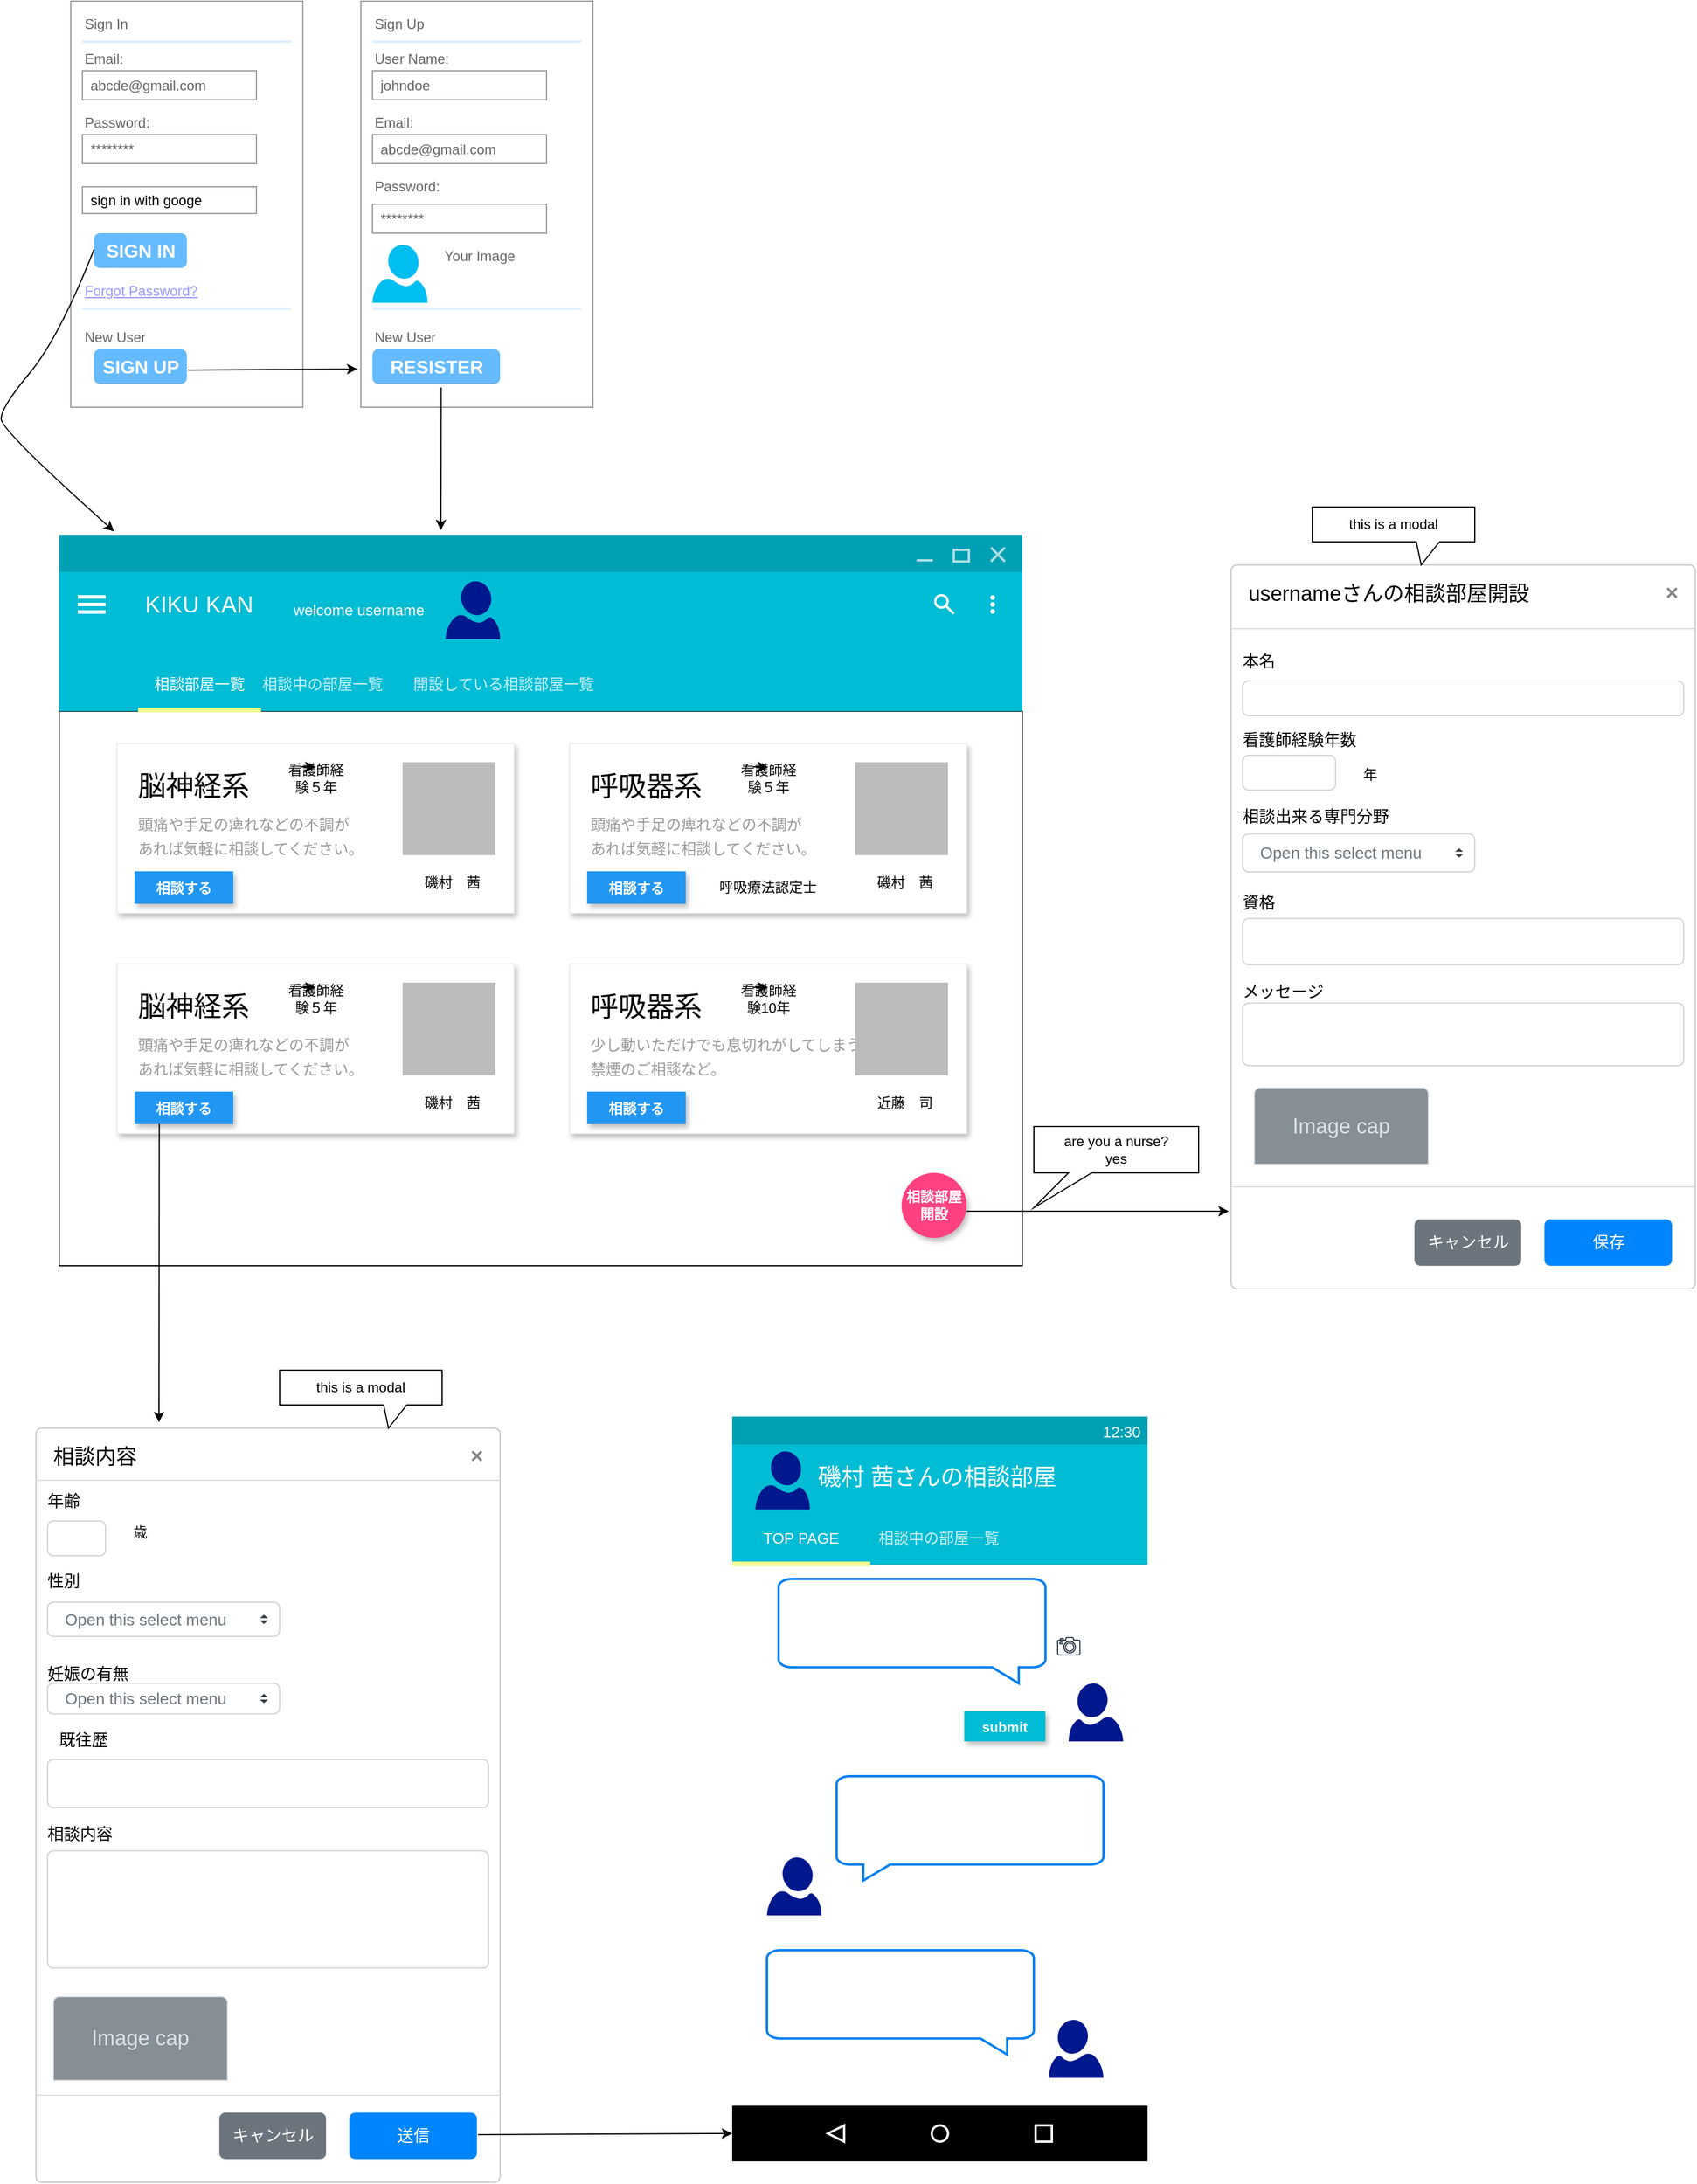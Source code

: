 <mxfile>
    <diagram id="6hGFLwfOUW9BJ-s0fimq" name="Page-1">
        <mxGraphModel dx="968" dy="2334" grid="1" gridSize="10" guides="1" tooltips="1" connect="1" arrows="1" fold="1" page="1" pageScale="1" pageWidth="1169" pageHeight="1654" math="0" shadow="0">
            <root>
                <mxCell id="0"/>
                <mxCell id="1" parent="0"/>
                <mxCell id="376" value="" style="rounded=0;whiteSpace=wrap;html=1;fontColor=#FFFFFF;align=left;" vertex="1" parent="1">
                    <mxGeometry x="550" y="412" width="830" height="478" as="geometry"/>
                </mxCell>
                <mxCell id="82" value="are you a nurse?&lt;br&gt;yes" style="shape=callout;whiteSpace=wrap;html=1;perimeter=calloutPerimeter;shadow=0;glass=0;comic=0;gradientColor=none;size=30;position=0.21;position2=0;base=20;direction=east;flipH=0;flipV=0;" parent="1" vertex="1">
                    <mxGeometry x="1390" y="770" width="142" height="70" as="geometry"/>
                </mxCell>
                <mxCell id="148" value="" style="edgeStyle=none;html=1;exitX=1;exitY=0.75;exitDx=0;exitDy=0;" edge="1" parent="1" source="372">
                    <mxGeometry x="1002.04" y="675" as="geometry">
                        <mxPoint x="1312.5" y="943" as="sourcePoint"/>
                        <mxPoint x="1558" y="843" as="targetPoint"/>
                        <Array as="points"/>
                    </mxGeometry>
                </mxCell>
                <mxCell id="203" value="" style="strokeWidth=1;shadow=0;dashed=0;align=center;html=1;shape=mxgraph.mockup.forms.rrect;rSize=0;strokeColor=#999999;fillColor=#ffffff;" vertex="1" parent="1">
                    <mxGeometry x="560" y="-200" width="200" height="350" as="geometry"/>
                </mxCell>
                <mxCell id="204" value="Sign In" style="strokeWidth=1;shadow=0;dashed=0;align=center;html=1;shape=mxgraph.mockup.forms.anchor;fontSize=12;fontColor=#666666;align=left;resizeWidth=1;spacingLeft=0;" vertex="1" parent="203">
                    <mxGeometry width="100" height="20" relative="1" as="geometry">
                        <mxPoint x="10" y="10" as="offset"/>
                    </mxGeometry>
                </mxCell>
                <mxCell id="205" value="" style="shape=line;strokeColor=#ddeeff;strokeWidth=2;html=1;resizeWidth=1;" vertex="1" parent="203">
                    <mxGeometry width="180" height="10" relative="1" as="geometry">
                        <mxPoint x="10" y="30" as="offset"/>
                    </mxGeometry>
                </mxCell>
                <mxCell id="206" value="Email:" style="strokeWidth=1;shadow=0;dashed=0;align=center;html=1;shape=mxgraph.mockup.forms.anchor;fontSize=12;fontColor=#666666;align=left;resizeWidth=1;spacingLeft=0;" vertex="1" parent="203">
                    <mxGeometry width="100" height="20" relative="1" as="geometry">
                        <mxPoint x="10" y="40" as="offset"/>
                    </mxGeometry>
                </mxCell>
                <mxCell id="207" value="abcde@gmail.com" style="strokeWidth=1;shadow=0;dashed=0;align=center;html=1;shape=mxgraph.mockup.forms.rrect;rSize=0;strokeColor=#999999;fontColor=#666666;align=left;spacingLeft=5;resizeWidth=1;" vertex="1" parent="203">
                    <mxGeometry width="150" height="25" relative="1" as="geometry">
                        <mxPoint x="10" y="60" as="offset"/>
                    </mxGeometry>
                </mxCell>
                <mxCell id="208" value="Password:" style="strokeWidth=1;shadow=0;dashed=0;align=center;html=1;shape=mxgraph.mockup.forms.anchor;fontSize=12;fontColor=#666666;align=left;resizeWidth=1;spacingLeft=0;" vertex="1" parent="203">
                    <mxGeometry width="100" height="20" relative="1" as="geometry">
                        <mxPoint x="10" y="95" as="offset"/>
                    </mxGeometry>
                </mxCell>
                <mxCell id="209" value="********" style="strokeWidth=1;shadow=0;dashed=0;align=center;html=1;shape=mxgraph.mockup.forms.rrect;rSize=0;strokeColor=#999999;fontColor=#666666;align=left;spacingLeft=5;resizeWidth=1;" vertex="1" parent="203">
                    <mxGeometry width="150" height="25" relative="1" as="geometry">
                        <mxPoint x="10" y="115" as="offset"/>
                    </mxGeometry>
                </mxCell>
                <mxCell id="210" value="SIGN IN" style="strokeWidth=1;shadow=0;dashed=0;align=center;html=1;shape=mxgraph.mockup.forms.rrect;rSize=5;strokeColor=none;fontColor=#ffffff;fillColor=#66bbff;fontSize=16;fontStyle=1;" vertex="1" parent="203">
                    <mxGeometry y="1" width="80" height="30" relative="1" as="geometry">
                        <mxPoint x="20" y="-150" as="offset"/>
                    </mxGeometry>
                </mxCell>
                <mxCell id="211" value="Forgot Password?" style="strokeWidth=1;shadow=0;dashed=0;align=center;html=1;shape=mxgraph.mockup.forms.anchor;fontSize=12;fontColor=#9999ff;align=left;spacingLeft=0;fontStyle=4;resizeWidth=1;" vertex="1" parent="203">
                    <mxGeometry y="1" width="150" height="20" relative="1" as="geometry">
                        <mxPoint x="10" y="-110" as="offset"/>
                    </mxGeometry>
                </mxCell>
                <mxCell id="212" value="" style="shape=line;strokeColor=#ddeeff;strokeWidth=2;html=1;resizeWidth=1;" vertex="1" parent="203">
                    <mxGeometry y="1" width="180" height="10" relative="1" as="geometry">
                        <mxPoint x="10" y="-90" as="offset"/>
                    </mxGeometry>
                </mxCell>
                <mxCell id="213" value="New User" style="strokeWidth=1;shadow=0;dashed=0;align=center;html=1;shape=mxgraph.mockup.forms.anchor;fontSize=12;fontColor=#666666;align=left;spacingLeft=0;resizeWidth=1;" vertex="1" parent="203">
                    <mxGeometry y="1" width="150" height="20" relative="1" as="geometry">
                        <mxPoint x="10" y="-70" as="offset"/>
                    </mxGeometry>
                </mxCell>
                <mxCell id="214" value="SIGN UP" style="strokeWidth=1;shadow=0;dashed=0;align=center;html=1;shape=mxgraph.mockup.forms.rrect;rSize=5;strokeColor=none;fontColor=#ffffff;fillColor=#66bbff;fontSize=16;fontStyle=1;" vertex="1" parent="203">
                    <mxGeometry y="1" width="80" height="30" relative="1" as="geometry">
                        <mxPoint x="20" y="-50" as="offset"/>
                    </mxGeometry>
                </mxCell>
                <mxCell id="215" value="&lt;span style=&quot;color: rgb(0 , 0 , 0) ; text-align: center&quot;&gt;sign in with googe&lt;/span&gt;" style="strokeWidth=1;shadow=0;dashed=0;align=center;html=1;shape=mxgraph.mockup.forms.rrect;rSize=0;strokeColor=#999999;fontColor=#666666;align=left;spacingLeft=5;resizeWidth=1;" vertex="1" parent="203">
                    <mxGeometry x="10" y="159.998" width="150" height="23.026" as="geometry"/>
                </mxCell>
                <mxCell id="223" value="" style="group" vertex="1" connectable="0" parent="1">
                    <mxGeometry x="990" y="440" width="342" height="146" as="geometry"/>
                </mxCell>
                <mxCell id="216" value="呼吸器系" style="dashed=0;shape=rect;fillColor=#ffffff;strokeColor=#eeeeee;shadow=1;fontColor=#000000;fontSize=24;fontStyle=0;verticalAlign=top;spacingBottom=0;spacingLeft=16;spacingTop=15;align=left;" vertex="1" parent="223">
                    <mxGeometry width="342" height="146" as="geometry"/>
                </mxCell>
                <mxCell id="217" value="頭痛や手足の痺れなどの不調が" style="text;fontColor=#999999;fontSize=13;fontStyle=0;verticalAlign=middle;spacingBottom=0;spacingLeft=16;" vertex="1" parent="216">
                    <mxGeometry width="246" height="20" relative="1" as="geometry">
                        <mxPoint y="59" as="offset"/>
                    </mxGeometry>
                </mxCell>
                <mxCell id="218" value="" style="shape=rect;fillColor=#bbbbbb;strokeColor=none;" vertex="1" parent="216">
                    <mxGeometry x="1" width="80" height="80" relative="1" as="geometry">
                        <mxPoint x="-96" y="16" as="offset"/>
                    </mxGeometry>
                </mxCell>
                <mxCell id="221" value="あれば気軽に相談してください。" style="text;fontColor=#999999;fontSize=13;fontStyle=0;verticalAlign=middle;spacingBottom=0;spacingLeft=16;" vertex="1" parent="216">
                    <mxGeometry y="80" width="246" height="20" as="geometry"/>
                </mxCell>
                <mxCell id="158" value="磯村　茜" style="text;html=1;strokeColor=none;fillColor=none;align=center;verticalAlign=middle;whiteSpace=wrap;rounded=0;" vertex="1" parent="216">
                    <mxGeometry x="260" y="110" width="57.5" height="20" as="geometry"/>
                </mxCell>
                <mxCell id="161" value="看護師経験５年" style="text;html=1;strokeColor=none;fillColor=none;align=center;verticalAlign=middle;whiteSpace=wrap;rounded=0;" vertex="1" parent="216">
                    <mxGeometry x="144.75" y="20" width="52.5" height="20" as="geometry"/>
                </mxCell>
                <mxCell id="162" style="edgeStyle=none;html=1;exitX=0.25;exitY=0;exitDx=0;exitDy=0;entryX=0.5;entryY=0;entryDx=0;entryDy=0;" edge="1" parent="216" source="161" target="161">
                    <mxGeometry relative="1" as="geometry"/>
                </mxCell>
                <mxCell id="222" value="相談する" style="dashed=0;align=center;fontSize=12;shape=rect;fillColor=#2196F3;strokeColor=none;fontStyle=1;shadow=1;fontColor=#ffffff;" vertex="1" parent="223">
                    <mxGeometry x="15" y="110" width="85" height="28" as="geometry"/>
                </mxCell>
                <mxCell id="251" value="呼吸療法認定士" style="text;html=1;strokeColor=none;fillColor=none;align=center;verticalAlign=middle;whiteSpace=wrap;rounded=0;" vertex="1" parent="223">
                    <mxGeometry x="126" y="114" width="90" height="20" as="geometry"/>
                </mxCell>
                <mxCell id="224" value="" style="group" vertex="1" connectable="0" parent="1">
                    <mxGeometry x="600" y="630" width="342" height="146" as="geometry"/>
                </mxCell>
                <mxCell id="225" value="脳神経系" style="dashed=0;shape=rect;fillColor=#ffffff;strokeColor=#eeeeee;shadow=1;fontColor=#000000;fontSize=24;fontStyle=0;verticalAlign=top;spacingBottom=0;spacingLeft=16;spacingTop=15;align=left;" vertex="1" parent="224">
                    <mxGeometry width="342" height="146" as="geometry"/>
                </mxCell>
                <mxCell id="226" value="頭痛や手足の痺れなどの不調が" style="text;fontColor=#999999;fontSize=13;fontStyle=0;verticalAlign=middle;spacingBottom=0;spacingLeft=16;" vertex="1" parent="225">
                    <mxGeometry width="246" height="20" relative="1" as="geometry">
                        <mxPoint y="59" as="offset"/>
                    </mxGeometry>
                </mxCell>
                <mxCell id="227" value="" style="shape=rect;fillColor=#bbbbbb;strokeColor=none;" vertex="1" parent="225">
                    <mxGeometry x="1" width="80" height="80" relative="1" as="geometry">
                        <mxPoint x="-96" y="16" as="offset"/>
                    </mxGeometry>
                </mxCell>
                <mxCell id="228" value="あれば気軽に相談してください。" style="text;fontColor=#999999;fontSize=13;fontStyle=0;verticalAlign=middle;spacingBottom=0;spacingLeft=16;" vertex="1" parent="225">
                    <mxGeometry y="80" width="246" height="20" as="geometry"/>
                </mxCell>
                <mxCell id="229" value="磯村　茜" style="text;html=1;strokeColor=none;fillColor=none;align=center;verticalAlign=middle;whiteSpace=wrap;rounded=0;" vertex="1" parent="225">
                    <mxGeometry x="260" y="110" width="57.5" height="20" as="geometry"/>
                </mxCell>
                <mxCell id="230" value="看護師経験５年" style="text;html=1;strokeColor=none;fillColor=none;align=center;verticalAlign=middle;whiteSpace=wrap;rounded=0;" vertex="1" parent="225">
                    <mxGeometry x="144.75" y="20" width="52.5" height="20" as="geometry"/>
                </mxCell>
                <mxCell id="231" style="edgeStyle=none;html=1;exitX=0.25;exitY=0;exitDx=0;exitDy=0;entryX=0.5;entryY=0;entryDx=0;entryDy=0;" edge="1" parent="225" source="230" target="230">
                    <mxGeometry relative="1" as="geometry"/>
                </mxCell>
                <mxCell id="232" value="相談する" style="dashed=0;align=center;fontSize=12;shape=rect;fillColor=#2196F3;strokeColor=none;fontStyle=1;shadow=1;fontColor=#ffffff;" vertex="1" parent="224">
                    <mxGeometry x="15" y="110" width="85" height="28" as="geometry"/>
                </mxCell>
                <mxCell id="233" value="" style="group" vertex="1" connectable="0" parent="1">
                    <mxGeometry x="600" y="440" width="342" height="146" as="geometry"/>
                </mxCell>
                <mxCell id="234" value="脳神経系" style="dashed=0;shape=rect;fillColor=#ffffff;strokeColor=#eeeeee;shadow=1;fontColor=#000000;fontSize=24;fontStyle=0;verticalAlign=top;spacingBottom=0;spacingLeft=16;spacingTop=15;align=left;" vertex="1" parent="233">
                    <mxGeometry width="342" height="146" as="geometry"/>
                </mxCell>
                <mxCell id="235" value="頭痛や手足の痺れなどの不調が" style="text;fontColor=#999999;fontSize=13;fontStyle=0;verticalAlign=middle;spacingBottom=0;spacingLeft=16;" vertex="1" parent="234">
                    <mxGeometry width="246" height="20" relative="1" as="geometry">
                        <mxPoint y="59" as="offset"/>
                    </mxGeometry>
                </mxCell>
                <mxCell id="236" value="" style="shape=rect;fillColor=#bbbbbb;strokeColor=none;" vertex="1" parent="234">
                    <mxGeometry x="1" width="80" height="80" relative="1" as="geometry">
                        <mxPoint x="-96" y="16" as="offset"/>
                    </mxGeometry>
                </mxCell>
                <mxCell id="237" value="あれば気軽に相談してください。" style="text;fontColor=#999999;fontSize=13;fontStyle=0;verticalAlign=middle;spacingBottom=0;spacingLeft=16;" vertex="1" parent="234">
                    <mxGeometry y="80" width="246" height="20" as="geometry"/>
                </mxCell>
                <mxCell id="238" value="磯村　茜" style="text;html=1;strokeColor=none;fillColor=none;align=center;verticalAlign=middle;whiteSpace=wrap;rounded=0;" vertex="1" parent="234">
                    <mxGeometry x="260" y="110" width="57.5" height="20" as="geometry"/>
                </mxCell>
                <mxCell id="239" value="看護師経験５年" style="text;html=1;strokeColor=none;fillColor=none;align=center;verticalAlign=middle;whiteSpace=wrap;rounded=0;" vertex="1" parent="234">
                    <mxGeometry x="144.75" y="20" width="52.5" height="20" as="geometry"/>
                </mxCell>
                <mxCell id="240" style="edgeStyle=none;html=1;exitX=0.25;exitY=0;exitDx=0;exitDy=0;entryX=0.5;entryY=0;entryDx=0;entryDy=0;" edge="1" parent="234" source="239" target="239">
                    <mxGeometry relative="1" as="geometry"/>
                </mxCell>
                <mxCell id="241" value="相談する" style="dashed=0;align=center;fontSize=12;shape=rect;fillColor=#2196F3;strokeColor=none;fontStyle=1;shadow=1;fontColor=#ffffff;" vertex="1" parent="233">
                    <mxGeometry x="15" y="110" width="85" height="28" as="geometry"/>
                </mxCell>
                <mxCell id="242" value="" style="group" vertex="1" connectable="0" parent="1">
                    <mxGeometry x="990" y="630" width="342" height="146" as="geometry"/>
                </mxCell>
                <mxCell id="243" value="呼吸器系" style="dashed=0;shape=rect;fillColor=#ffffff;strokeColor=#eeeeee;shadow=1;fontColor=#000000;fontSize=24;fontStyle=0;verticalAlign=top;spacingBottom=0;spacingLeft=16;spacingTop=15;align=left;" vertex="1" parent="242">
                    <mxGeometry width="342" height="146" as="geometry"/>
                </mxCell>
                <mxCell id="244" value="少し動いただけでも息切れがしてしまう。" style="text;fontColor=#999999;fontSize=13;fontStyle=0;verticalAlign=middle;spacingBottom=0;spacingLeft=16;" vertex="1" parent="243">
                    <mxGeometry width="246" height="20" relative="1" as="geometry">
                        <mxPoint y="59" as="offset"/>
                    </mxGeometry>
                </mxCell>
                <mxCell id="245" value="" style="shape=rect;fillColor=#bbbbbb;strokeColor=none;" vertex="1" parent="243">
                    <mxGeometry x="1" width="80" height="80" relative="1" as="geometry">
                        <mxPoint x="-96" y="16" as="offset"/>
                    </mxGeometry>
                </mxCell>
                <mxCell id="246" value="禁煙のご相談など。" style="text;fontColor=#999999;fontSize=13;fontStyle=0;verticalAlign=middle;spacingBottom=0;spacingLeft=16;" vertex="1" parent="243">
                    <mxGeometry y="80" width="246" height="20" as="geometry"/>
                </mxCell>
                <mxCell id="247" value="近藤　司" style="text;html=1;strokeColor=none;fillColor=none;align=center;verticalAlign=middle;whiteSpace=wrap;rounded=0;" vertex="1" parent="243">
                    <mxGeometry x="260" y="110" width="57.5" height="20" as="geometry"/>
                </mxCell>
                <mxCell id="248" value="看護師経験10年" style="text;html=1;strokeColor=none;fillColor=none;align=center;verticalAlign=middle;whiteSpace=wrap;rounded=0;" vertex="1" parent="243">
                    <mxGeometry x="144.75" y="20" width="52.5" height="20" as="geometry"/>
                </mxCell>
                <mxCell id="249" style="edgeStyle=none;html=1;exitX=0.25;exitY=0;exitDx=0;exitDy=0;entryX=0.5;entryY=0;entryDx=0;entryDy=0;" edge="1" parent="243" source="248" target="248">
                    <mxGeometry relative="1" as="geometry"/>
                </mxCell>
                <mxCell id="250" value="相談する" style="dashed=0;align=center;fontSize=12;shape=rect;fillColor=#2196F3;strokeColor=none;fontStyle=1;shadow=1;fontColor=#ffffff;" vertex="1" parent="242">
                    <mxGeometry x="15" y="110" width="85" height="28" as="geometry"/>
                </mxCell>
                <mxCell id="293" value="usernameさんの相談部屋開設" style="html=1;shadow=0;dashed=0;shape=mxgraph.bootstrap.rrect;rSize=5;html=1;strokeColor=#C8C8C8;fillColor=#ffffff;whiteSpace=wrap;verticalAlign=top;align=left;fontSize=18;spacing=15;spacingTop=-5;" vertex="1" parent="1">
                    <mxGeometry x="1560" y="286" width="400" height="624" as="geometry"/>
                </mxCell>
                <mxCell id="294" value="" style="shape=line;strokeColor=#dddddd;resizeWidth=1;" vertex="1" parent="293">
                    <mxGeometry width="400" height="10" relative="1" as="geometry">
                        <mxPoint y="50" as="offset"/>
                    </mxGeometry>
                </mxCell>
                <mxCell id="295" value="" style="html=1;shadow=0;dashed=0;shape=mxgraph.bootstrap.x;strokeColor=#868686;strokeWidth=2;" vertex="1" parent="293">
                    <mxGeometry x="1" width="8" height="8" relative="1" as="geometry">
                        <mxPoint x="-24" y="20" as="offset"/>
                    </mxGeometry>
                </mxCell>
                <mxCell id="296" value="本名" style="strokeColor=none;fillColor=none;resizeWidth=1;align=left;verticalAlign=top;spacing=10;fontSize=14;whiteSpace=wrap;html=1;" vertex="1" parent="293">
                    <mxGeometry width="400" height="40" relative="1" as="geometry">
                        <mxPoint y="60" as="offset"/>
                    </mxGeometry>
                </mxCell>
                <mxCell id="297" value="" style="html=1;shadow=0;dashed=0;shape=mxgraph.bootstrap.rrect;rSize=5;strokeColor=#CED4DA;fillColor=none;align=left;verticalAlign=middle;spacing=10;fontSize=14;whiteSpace=wrap;html=1;" vertex="1" parent="293">
                    <mxGeometry width="380" height="30" relative="1" as="geometry">
                        <mxPoint x="10" y="100" as="offset"/>
                    </mxGeometry>
                </mxCell>
                <mxCell id="298" value="看護師経験年数" style="strokeColor=none;fillColor=none;resizeWidth=1;align=left;verticalAlign=top;spacing=10;fontSize=14;whiteSpace=wrap;html=1;" vertex="1" parent="293">
                    <mxGeometry width="400" height="40" relative="1" as="geometry">
                        <mxPoint y="128" as="offset"/>
                    </mxGeometry>
                </mxCell>
                <mxCell id="299" value="" style="html=1;shadow=0;dashed=0;shape=mxgraph.bootstrap.rrect;rSize=5;strokeColor=#CED4DA;fillColor=none;align=left;verticalAlign=middle;spacing=10;fontSize=14;whiteSpace=wrap;html=1;" vertex="1" parent="293">
                    <mxGeometry width="80" height="30" relative="1" as="geometry">
                        <mxPoint x="10" y="164" as="offset"/>
                    </mxGeometry>
                </mxCell>
                <mxCell id="300" value="" style="shape=line;strokeColor=#dddddd;resizeWidth=1;" vertex="1" parent="293">
                    <mxGeometry width="400" height="10" relative="1" as="geometry">
                        <mxPoint y="531" as="offset"/>
                    </mxGeometry>
                </mxCell>
                <mxCell id="301" value="保存" style="html=1;shadow=0;dashed=0;shape=mxgraph.bootstrap.rrect;rSize=5;fillColor=#0085FC;strokeColor=none;fontColor=#FFFFFF;fontSize=14;" vertex="1" parent="293">
                    <mxGeometry x="1" y="1" width="110" height="40" relative="1" as="geometry">
                        <mxPoint x="-130" y="-60" as="offset"/>
                    </mxGeometry>
                </mxCell>
                <mxCell id="302" value="キャンセル" style="html=1;shadow=0;dashed=0;shape=mxgraph.bootstrap.rrect;rSize=5;fillColor=#6C757D;strokeColor=none;fontColor=#FFFFFF;fontSize=14;" vertex="1" parent="293">
                    <mxGeometry x="1" y="1" width="92" height="40" relative="1" as="geometry">
                        <mxPoint x="-242" y="-60" as="offset"/>
                    </mxGeometry>
                </mxCell>
                <mxCell id="304" value="資格" style="strokeColor=none;fillColor=none;resizeWidth=1;align=left;verticalAlign=top;spacing=10;fontSize=14;whiteSpace=wrap;html=1;" vertex="1" parent="293">
                    <mxGeometry y="268.209" width="400" height="53.106" as="geometry"/>
                </mxCell>
                <mxCell id="303" value="相談出来る専門分野" style="strokeColor=none;fillColor=none;resizeWidth=1;align=left;verticalAlign=top;spacing=10;fontSize=14;whiteSpace=wrap;html=1;" vertex="1" parent="293">
                    <mxGeometry y="194.42" width="400" height="53.106" as="geometry"/>
                </mxCell>
                <mxCell id="306" value="" style="html=1;shadow=0;dashed=0;shape=mxgraph.bootstrap.rrect;rSize=5;strokeColor=#CED4DA;fillColor=none;align=left;verticalAlign=middle;spacing=10;fontSize=14;whiteSpace=wrap;html=1;" vertex="1" parent="293">
                    <mxGeometry x="10" y="304.704" width="380" height="39.83" as="geometry"/>
                </mxCell>
                <mxCell id="307" value="Open this select menu" style="html=1;shadow=0;dashed=0;shape=mxgraph.bootstrap.rrect;rSize=5;fillColor=#ffffff;strokeColor=#CED4DA;align=left;spacing=15;fontSize=14;fontColor=#6C767D;" vertex="1" parent="293">
                    <mxGeometry x="10" y="231.719" width="200" height="32.842" as="geometry"/>
                </mxCell>
                <mxCell id="308" value="" style="shape=triangle;direction=south;fillColor=#343A40;strokeColor=none;perimeter=none;" vertex="1" parent="307">
                    <mxGeometry x="1" y="0.5" width="7" height="3" relative="1" as="geometry">
                        <mxPoint x="-17" y="1" as="offset"/>
                    </mxGeometry>
                </mxCell>
                <mxCell id="309" value="" style="shape=triangle;direction=north;fillColor=#343A40;strokeColor=none;perimeter=none;" vertex="1" parent="307">
                    <mxGeometry x="1" y="0.5" width="7" height="3" relative="1" as="geometry">
                        <mxPoint x="-17" y="-4" as="offset"/>
                    </mxGeometry>
                </mxCell>
                <mxCell id="311" value="年" style="text;html=1;strokeColor=none;fillColor=none;align=center;verticalAlign=middle;whiteSpace=wrap;rounded=0;" vertex="1" parent="293">
                    <mxGeometry x="100" y="167.863" width="40" height="26.553" as="geometry"/>
                </mxCell>
                <mxCell id="313" value="メッセージ" style="strokeColor=none;fillColor=none;resizeWidth=1;align=left;verticalAlign=top;spacing=10;fontSize=14;whiteSpace=wrap;html=1;" vertex="1" parent="293">
                    <mxGeometry y="344.531" width="400" height="53.106" as="geometry"/>
                </mxCell>
                <mxCell id="314" value="" style="html=1;shadow=0;dashed=0;shape=mxgraph.bootstrap.rrect;rSize=5;strokeColor=#CED4DA;fillColor=none;align=left;verticalAlign=middle;spacing=10;fontSize=14;whiteSpace=wrap;html=1;" vertex="1" parent="293">
                    <mxGeometry x="10" y="377.687" width="380" height="53.793" as="geometry"/>
                </mxCell>
                <mxCell id="490" value="Image cap" style="html=1;shadow=0;dashed=0;shape=mxgraph.bootstrap.topButton;rSize=5;perimeter=none;whiteSpace=wrap;fillColor=#868E96;strokeColor=#DFDFDF;fontColor=#DEE2E6;resizeWidth=1;fontSize=18;" vertex="1" parent="293">
                    <mxGeometry x="20" y="450.664" width="150" height="65.887" as="geometry"/>
                </mxCell>
                <mxCell id="315" value="this is a modal" style="shape=callout;whiteSpace=wrap;html=1;perimeter=calloutPerimeter;shadow=0;glass=0;comic=0;gradientColor=none;size=20;position=0.64;position2=0.67;base=20;direction=east;flipH=0;flipV=0;" vertex="1" parent="1">
                    <mxGeometry x="1630" y="236" width="140" height="50" as="geometry"/>
                </mxCell>
                <mxCell id="316" value="相談内容" style="html=1;shadow=0;dashed=0;shape=mxgraph.bootstrap.rrect;rSize=5;html=1;strokeColor=#C8C8C8;fillColor=#ffffff;whiteSpace=wrap;verticalAlign=top;align=left;fontSize=18;spacing=15;spacingTop=-5;" vertex="1" parent="1">
                    <mxGeometry x="530" y="1030" width="400" height="650" as="geometry"/>
                </mxCell>
                <mxCell id="317" value="" style="shape=line;strokeColor=#dddddd;resizeWidth=1;" vertex="1" parent="316">
                    <mxGeometry width="400" height="10" relative="1" as="geometry">
                        <mxPoint y="40" as="offset"/>
                    </mxGeometry>
                </mxCell>
                <mxCell id="318" value="" style="html=1;shadow=0;dashed=0;shape=mxgraph.bootstrap.x;strokeColor=#868686;strokeWidth=2;" vertex="1" parent="316">
                    <mxGeometry x="1" width="8" height="8" relative="1" as="geometry">
                        <mxPoint x="-24" y="20" as="offset"/>
                    </mxGeometry>
                </mxCell>
                <mxCell id="319" value="年齢" style="strokeColor=none;fillColor=none;resizeWidth=1;align=left;verticalAlign=top;spacing=10;fontSize=14;whiteSpace=wrap;html=1;" vertex="1" parent="316">
                    <mxGeometry width="400" height="40" relative="1" as="geometry">
                        <mxPoint y="40" as="offset"/>
                    </mxGeometry>
                </mxCell>
                <mxCell id="320" value="" style="html=1;shadow=0;dashed=0;shape=mxgraph.bootstrap.rrect;rSize=5;strokeColor=#CED4DA;fillColor=none;align=left;verticalAlign=middle;spacing=10;fontSize=14;whiteSpace=wrap;html=1;" vertex="1" parent="316">
                    <mxGeometry width="50" height="30" relative="1" as="geometry">
                        <mxPoint x="10" y="80" as="offset"/>
                    </mxGeometry>
                </mxCell>
                <mxCell id="321" value="性別" style="strokeColor=none;fillColor=none;resizeWidth=1;align=left;verticalAlign=top;spacing=10;fontSize=14;whiteSpace=wrap;html=1;" vertex="1" parent="316">
                    <mxGeometry width="400" height="40" relative="1" as="geometry">
                        <mxPoint y="109" as="offset"/>
                    </mxGeometry>
                </mxCell>
                <mxCell id="323" value="" style="shape=line;strokeColor=#dddddd;resizeWidth=1;" vertex="1" parent="316">
                    <mxGeometry width="400" height="10" relative="1" as="geometry">
                        <mxPoint y="570" as="offset"/>
                    </mxGeometry>
                </mxCell>
                <mxCell id="324" value="送信" style="html=1;shadow=0;dashed=0;shape=mxgraph.bootstrap.rrect;rSize=5;fillColor=#0085FC;strokeColor=none;fontColor=#FFFFFF;fontSize=14;" vertex="1" parent="316">
                    <mxGeometry x="1" y="1" width="110" height="40" relative="1" as="geometry">
                        <mxPoint x="-130" y="-60" as="offset"/>
                    </mxGeometry>
                </mxCell>
                <mxCell id="325" value="キャンセル" style="html=1;shadow=0;dashed=0;shape=mxgraph.bootstrap.rrect;rSize=5;fillColor=#6C757D;strokeColor=none;fontColor=#FFFFFF;fontSize=14;" vertex="1" parent="316">
                    <mxGeometry x="1" y="1" width="92" height="40" relative="1" as="geometry">
                        <mxPoint x="-242" y="-60" as="offset"/>
                    </mxGeometry>
                </mxCell>
                <mxCell id="326" value="既往歴" style="strokeColor=none;fillColor=none;resizeWidth=1;align=left;verticalAlign=top;spacing=10;fontSize=14;whiteSpace=wrap;html=1;" vertex="1" parent="316">
                    <mxGeometry x="10" y="246.208" width="400" height="55.319" as="geometry"/>
                </mxCell>
                <mxCell id="328" value="" style="html=1;shadow=0;dashed=0;shape=mxgraph.bootstrap.rrect;rSize=5;strokeColor=#CED4DA;fillColor=none;align=left;verticalAlign=middle;spacing=10;fontSize=14;whiteSpace=wrap;html=1;" vertex="1" parent="316">
                    <mxGeometry x="10" y="285.611" width="380" height="41.489" as="geometry"/>
                </mxCell>
                <mxCell id="329" value="Open this select menu" style="html=1;shadow=0;dashed=0;shape=mxgraph.bootstrap.rrect;rSize=5;fillColor=#ffffff;strokeColor=#CED4DA;align=left;spacing=15;fontSize=14;fontColor=#6C767D;" vertex="1" parent="316">
                    <mxGeometry x="10" y="219.858" width="200" height="26.355" as="geometry"/>
                </mxCell>
                <mxCell id="330" value="" style="shape=triangle;direction=south;fillColor=#343A40;strokeColor=none;perimeter=none;" vertex="1" parent="329">
                    <mxGeometry x="1" y="0.5" width="7" height="3" relative="1" as="geometry">
                        <mxPoint x="-17" y="1" as="offset"/>
                    </mxGeometry>
                </mxCell>
                <mxCell id="331" value="" style="shape=triangle;direction=north;fillColor=#343A40;strokeColor=none;perimeter=none;" vertex="1" parent="329">
                    <mxGeometry x="1" y="0.5" width="7" height="3" relative="1" as="geometry">
                        <mxPoint x="-17" y="-4" as="offset"/>
                    </mxGeometry>
                </mxCell>
                <mxCell id="333" value="相談内容" style="strokeColor=none;fillColor=none;resizeWidth=1;align=left;verticalAlign=top;spacing=10;fontSize=14;whiteSpace=wrap;html=1;" vertex="1" parent="316">
                    <mxGeometry y="327.097" width="400" height="55.319" as="geometry"/>
                </mxCell>
                <mxCell id="334" value="" style="html=1;shadow=0;dashed=0;shape=mxgraph.bootstrap.rrect;rSize=5;strokeColor=#CED4DA;fillColor=none;align=left;verticalAlign=middle;spacing=10;fontSize=14;whiteSpace=wrap;html=1;" vertex="1" parent="316">
                    <mxGeometry x="10" y="364.393" width="380" height="101.039" as="geometry"/>
                </mxCell>
                <mxCell id="336" value="歳" style="text;html=1;strokeColor=none;fillColor=none;align=center;verticalAlign=middle;whiteSpace=wrap;rounded=0;" vertex="1" parent="316">
                    <mxGeometry x="70" y="76.47" width="40" height="27.66" as="geometry"/>
                </mxCell>
                <mxCell id="338" value="妊娠の有無" style="strokeColor=none;fillColor=none;resizeWidth=1;align=left;verticalAlign=top;spacing=10;fontSize=14;whiteSpace=wrap;html=1;" vertex="1" parent="316">
                    <mxGeometry y="189.147" width="400" height="44.828" as="geometry"/>
                </mxCell>
                <mxCell id="339" value="Open this select menu" style="html=1;shadow=0;dashed=0;shape=mxgraph.bootstrap.rrect;rSize=5;fillColor=#ffffff;strokeColor=#CED4DA;align=left;spacing=15;fontSize=14;fontColor=#6C767D;" vertex="1" parent="316">
                    <mxGeometry x="10" y="150.002" width="200" height="29.545" as="geometry"/>
                </mxCell>
                <mxCell id="340" value="" style="shape=triangle;direction=south;fillColor=#343A40;strokeColor=none;perimeter=none;" vertex="1" parent="339">
                    <mxGeometry x="1" y="0.5" width="7" height="3" relative="1" as="geometry">
                        <mxPoint x="-17" y="1" as="offset"/>
                    </mxGeometry>
                </mxCell>
                <mxCell id="341" value="" style="shape=triangle;direction=north;fillColor=#343A40;strokeColor=none;perimeter=none;" vertex="1" parent="339">
                    <mxGeometry x="1" y="0.5" width="7" height="3" relative="1" as="geometry">
                        <mxPoint x="-17" y="-4" as="offset"/>
                    </mxGeometry>
                </mxCell>
                <mxCell id="487" value="Image cap" style="html=1;shadow=0;dashed=0;shape=mxgraph.bootstrap.topButton;rSize=5;perimeter=none;whiteSpace=wrap;fillColor=#868E96;strokeColor=#DFDFDF;fontColor=#DEE2E6;resizeWidth=1;fontSize=18;" vertex="1" parent="316">
                    <mxGeometry x="15" y="489.997" width="150" height="72.222" as="geometry"/>
                </mxCell>
                <mxCell id="335" value="" style="edgeStyle=none;html=1;exitX=0.25;exitY=1;exitDx=0;exitDy=0;" edge="1" parent="1" source="232">
                    <mxGeometry x="294.54" y="595" as="geometry">
                        <mxPoint x="605" y="863" as="sourcePoint"/>
                        <mxPoint x="636" y="1025" as="targetPoint"/>
                    </mxGeometry>
                </mxCell>
                <mxCell id="353" value="" style="dashed=0;shape=rect;fillColor=#ffffff;strokeColor=none;" vertex="1" parent="1">
                    <mxGeometry x="550" y="260" width="830" height="152" as="geometry"/>
                </mxCell>
                <mxCell id="354" value="" style="dashed=0;shape=rect;fillColor=#00A0B4;strokeColor=none;resizeWidth=1;" vertex="1" parent="353">
                    <mxGeometry width="830" height="32" relative="1" as="geometry"/>
                </mxCell>
                <mxCell id="355" value="" style="dashed=0;shape=mxgraph.gmdl.x;strokeColor=#ABDFE6;strokeWidth=2;" vertex="1" parent="354">
                    <mxGeometry x="1" width="12" height="12" relative="1" as="geometry">
                        <mxPoint x="-27" y="11" as="offset"/>
                    </mxGeometry>
                </mxCell>
                <mxCell id="356" value="" style="shape=rect;strokeColor=#ABDFE6;strokeWidth=2;fillColor=none;" vertex="1" parent="354">
                    <mxGeometry x="1" width="13" height="10" relative="1" as="geometry">
                        <mxPoint x="-59" y="13" as="offset"/>
                    </mxGeometry>
                </mxCell>
                <mxCell id="357" value="" style="shape=line;strokeColor=#ABDFE6;strokeWidth=2;" vertex="1" parent="354">
                    <mxGeometry x="1" width="14" height="2" relative="1" as="geometry">
                        <mxPoint x="-91" y="21" as="offset"/>
                    </mxGeometry>
                </mxCell>
                <mxCell id="358" value="KIKU KAN" style="dashed=0;shape=rect;strokeColor=none;fillColor=#00BCD4;resizeWidth=1;resizeHeight=1;fontSize=20;fontColor=#FFFFFF;spacingTop=9;verticalAlign=top;align=left;spacingLeft=72;" vertex="1" parent="353">
                    <mxGeometry width="830" height="120" relative="1" as="geometry">
                        <mxPoint y="32" as="offset"/>
                    </mxGeometry>
                </mxCell>
                <mxCell id="359" value="" style="dashed=0;shape=mxgraph.gmdl.preferences;strokeColor=none;fillColor=#ffffff;" vertex="1" parent="358">
                    <mxGeometry width="24" height="16" relative="1" as="geometry">
                        <mxPoint x="16" y="20" as="offset"/>
                    </mxGeometry>
                </mxCell>
                <mxCell id="360" value="相談部屋一覧" style="text;fontSize=13;fontColor=#FFFFFF;verticalAlign=middle;align=center;" vertex="1" parent="358">
                    <mxGeometry y="1" width="106" height="48" relative="1" as="geometry">
                        <mxPoint x="68" y="-48" as="offset"/>
                    </mxGeometry>
                </mxCell>
                <mxCell id="361" value="相談中の部屋一覧" style="text;fontSize=13;fontColor=#FFFFFF;verticalAlign=middle;align=center;textOpacity=80;" vertex="1" parent="358">
                    <mxGeometry y="1" width="106" height="48" relative="1" as="geometry">
                        <mxPoint x="174" y="-48" as="offset"/>
                    </mxGeometry>
                </mxCell>
                <mxCell id="363" value="開設している相談部屋一覧" style="text;fontSize=13;fontColor=#FFFFFF;verticalAlign=middle;align=center;textOpacity=80;" vertex="1" parent="358">
                    <mxGeometry y="1" width="106" height="48" relative="1" as="geometry">
                        <mxPoint x="330" y="-48" as="offset"/>
                    </mxGeometry>
                </mxCell>
                <mxCell id="367" value="" style="dashed=0;shape=rect;strokeColor=none;fillColor=#F1FB8F;" vertex="1" parent="358">
                    <mxGeometry y="1" width="106" height="4" relative="1" as="geometry">
                        <mxPoint x="68" y="-3" as="offset"/>
                    </mxGeometry>
                </mxCell>
                <mxCell id="368" value="" style="dashed=0;shape=mxgraph.gmdl.search;strokeColor=#ffffff;fillColor=none;strokeWidth=2;" vertex="1" parent="358">
                    <mxGeometry x="1" width="16" height="16" relative="1" as="geometry">
                        <mxPoint x="-75" y="20" as="offset"/>
                    </mxGeometry>
                </mxCell>
                <mxCell id="369" value="" style="dashed=0;shape=mxgraph.gmdl.settings;strokeColor=none;fillColor=#ffffff;" vertex="1" parent="358">
                    <mxGeometry x="1" width="5" height="16" relative="1" as="geometry">
                        <mxPoint x="-28" y="20" as="offset"/>
                    </mxGeometry>
                </mxCell>
                <mxCell id="373" value="welcome username" style="text;fontSize=13;fontColor=#FFFFFF;verticalAlign=middle;align=left;" vertex="1" parent="358">
                    <mxGeometry x="200" y="8" width="106" height="48" as="geometry"/>
                </mxCell>
                <mxCell id="378" value="" style="aspect=fixed;pointerEvents=1;shadow=0;dashed=0;html=1;strokeColor=none;labelPosition=center;verticalLabelPosition=bottom;verticalAlign=top;align=center;fillColor=#00188D;shape=mxgraph.azure.user;fontColor=#FFFFFF;" vertex="1" parent="358">
                    <mxGeometry x="333" y="8" width="47" height="50" as="geometry"/>
                </mxCell>
                <mxCell id="370" value="" style="shape=ellipse;fillColor=#FF4081;strokeColor=none;shadow=1;aspect=fixed;" vertex="1" parent="1">
                    <mxGeometry x="1276" y="810" width="56" height="56" as="geometry"/>
                </mxCell>
                <mxCell id="372" value="相談部屋開設" style="text;html=1;strokeColor=none;fillColor=none;align=center;verticalAlign=middle;whiteSpace=wrap;rounded=0;fontColor=#FFFFFF;fontStyle=1" vertex="1" parent="1">
                    <mxGeometry x="1276" y="828" width="56" height="20" as="geometry"/>
                </mxCell>
                <mxCell id="379" value="" style="strokeWidth=1;shadow=0;dashed=0;align=center;html=1;shape=mxgraph.mockup.forms.rrect;rSize=0;strokeColor=#999999;fillColor=#ffffff;" vertex="1" parent="1">
                    <mxGeometry x="810" y="-200" width="200" height="350" as="geometry"/>
                </mxCell>
                <mxCell id="380" value="Sign Up" style="strokeWidth=1;shadow=0;dashed=0;align=center;html=1;shape=mxgraph.mockup.forms.anchor;fontSize=12;fontColor=#666666;align=left;resizeWidth=1;spacingLeft=0;" vertex="1" parent="379">
                    <mxGeometry width="100" height="20" relative="1" as="geometry">
                        <mxPoint x="10" y="10" as="offset"/>
                    </mxGeometry>
                </mxCell>
                <mxCell id="381" value="" style="shape=line;strokeColor=#ddeeff;strokeWidth=2;html=1;resizeWidth=1;" vertex="1" parent="379">
                    <mxGeometry width="180" height="10" relative="1" as="geometry">
                        <mxPoint x="10" y="30" as="offset"/>
                    </mxGeometry>
                </mxCell>
                <mxCell id="382" value="User Name:" style="strokeWidth=1;shadow=0;dashed=0;align=center;html=1;shape=mxgraph.mockup.forms.anchor;fontSize=12;fontColor=#666666;align=left;resizeWidth=1;spacingLeft=0;" vertex="1" parent="379">
                    <mxGeometry width="100" height="20" relative="1" as="geometry">
                        <mxPoint x="10" y="40" as="offset"/>
                    </mxGeometry>
                </mxCell>
                <mxCell id="383" value="johndoe" style="strokeWidth=1;shadow=0;dashed=0;align=center;html=1;shape=mxgraph.mockup.forms.rrect;rSize=0;strokeColor=#999999;fontColor=#666666;align=left;spacingLeft=5;resizeWidth=1;" vertex="1" parent="379">
                    <mxGeometry width="150" height="25" relative="1" as="geometry">
                        <mxPoint x="10" y="60" as="offset"/>
                    </mxGeometry>
                </mxCell>
                <mxCell id="384" value="Email:" style="strokeWidth=1;shadow=0;dashed=0;align=center;html=1;shape=mxgraph.mockup.forms.anchor;fontSize=12;fontColor=#666666;align=left;resizeWidth=1;spacingLeft=0;" vertex="1" parent="379">
                    <mxGeometry width="100" height="20" relative="1" as="geometry">
                        <mxPoint x="10" y="95" as="offset"/>
                    </mxGeometry>
                </mxCell>
                <mxCell id="385" value="abcde@gmail.com" style="strokeWidth=1;shadow=0;dashed=0;align=center;html=1;shape=mxgraph.mockup.forms.rrect;rSize=0;strokeColor=#999999;fontColor=#666666;align=left;spacingLeft=5;resizeWidth=1;" vertex="1" parent="379">
                    <mxGeometry width="150" height="25" relative="1" as="geometry">
                        <mxPoint x="10" y="115" as="offset"/>
                    </mxGeometry>
                </mxCell>
                <mxCell id="388" value="" style="shape=line;strokeColor=#ddeeff;strokeWidth=2;html=1;resizeWidth=1;" vertex="1" parent="379">
                    <mxGeometry y="1" width="180" height="10" relative="1" as="geometry">
                        <mxPoint x="10" y="-90" as="offset"/>
                    </mxGeometry>
                </mxCell>
                <mxCell id="389" value="New User" style="strokeWidth=1;shadow=0;dashed=0;align=center;html=1;shape=mxgraph.mockup.forms.anchor;fontSize=12;fontColor=#666666;align=left;spacingLeft=0;resizeWidth=1;" vertex="1" parent="379">
                    <mxGeometry y="1" width="150" height="20" relative="1" as="geometry">
                        <mxPoint x="10" y="-70" as="offset"/>
                    </mxGeometry>
                </mxCell>
                <mxCell id="390" value="RESISTER" style="strokeWidth=1;shadow=0;dashed=0;align=center;html=1;shape=mxgraph.mockup.forms.rrect;rSize=5;strokeColor=none;fontColor=#ffffff;fillColor=#66bbff;fontSize=16;fontStyle=1;" vertex="1" parent="379">
                    <mxGeometry y="1" width="110" height="30" relative="1" as="geometry">
                        <mxPoint x="10" y="-50" as="offset"/>
                    </mxGeometry>
                </mxCell>
                <mxCell id="393" value="********" style="strokeWidth=1;shadow=0;dashed=0;align=center;html=1;shape=mxgraph.mockup.forms.rrect;rSize=0;strokeColor=#999999;fontColor=#666666;align=left;spacingLeft=5;resizeWidth=1;" vertex="1" parent="379">
                    <mxGeometry x="10" y="175" width="150" height="25" as="geometry"/>
                </mxCell>
                <mxCell id="394" value="" style="verticalLabelPosition=bottom;html=1;verticalAlign=top;align=center;strokeColor=none;fillColor=#00BEF2;shape=mxgraph.azure.user;fontColor=#FFFFFF;" vertex="1" parent="379">
                    <mxGeometry x="10" y="210" width="47.5" height="50" as="geometry"/>
                </mxCell>
                <mxCell id="395" value="Your Image" style="strokeWidth=1;shadow=0;dashed=0;align=center;html=1;shape=mxgraph.mockup.forms.anchor;fontSize=12;fontColor=#666666;align=left;resizeWidth=1;spacingLeft=0;" vertex="1" parent="379">
                    <mxGeometry x="70" y="210" width="100" height="20" as="geometry"/>
                </mxCell>
                <mxCell id="392" value="Password:" style="strokeWidth=1;shadow=0;dashed=0;align=center;html=1;shape=mxgraph.mockup.forms.anchor;fontSize=12;fontColor=#666666;align=left;resizeWidth=1;spacingLeft=0;" vertex="1" parent="1">
                    <mxGeometry x="820" y="-50" width="100" height="20" as="geometry"/>
                </mxCell>
                <mxCell id="66" value="" style="endArrow=classic;html=1;exitX=1.013;exitY=0.6;exitDx=0;exitDy=0;entryX=-0.015;entryY=0.906;entryDx=0;entryDy=0;entryPerimeter=0;exitPerimeter=0;" parent="1" source="214" target="379" edge="1">
                    <mxGeometry x="30" y="-170" width="50" height="50" as="geometry">
                        <mxPoint x="848" y="80" as="sourcePoint"/>
                        <mxPoint x="1059.445" y="302.2" as="targetPoint"/>
                    </mxGeometry>
                </mxCell>
                <mxCell id="398" value="" style="curved=1;endArrow=classic;html=1;fontColor=#FFFFFF;exitX=0;exitY=0.467;exitDx=0;exitDy=0;exitPerimeter=0;entryX=0.057;entryY=-0.094;entryDx=0;entryDy=0;entryPerimeter=0;" edge="1" parent="1" source="210" target="354">
                    <mxGeometry width="50" height="50" relative="1" as="geometry">
                        <mxPoint x="500" y="90" as="sourcePoint"/>
                        <mxPoint x="550" y="40" as="targetPoint"/>
                        <Array as="points">
                            <mxPoint x="550" y="90"/>
                            <mxPoint x="500" y="150"/>
                            <mxPoint x="500" y="170"/>
                        </Array>
                    </mxGeometry>
                </mxCell>
                <mxCell id="63" value="" style="endArrow=classic;html=1;exitX=0.538;exitY=1.1;exitDx=0;exitDy=0;exitPerimeter=0;" parent="1" source="390" edge="1">
                    <mxGeometry x="-83.9" y="-180" width="50" height="50" as="geometry">
                        <mxPoint x="896.1" y="160" as="sourcePoint"/>
                        <mxPoint x="879" y="256" as="targetPoint"/>
                    </mxGeometry>
                </mxCell>
                <mxCell id="399" value="this is a modal" style="shape=callout;whiteSpace=wrap;html=1;perimeter=calloutPerimeter;shadow=0;glass=0;comic=0;gradientColor=none;size=20;position=0.64;position2=0.67;base=20;direction=east;flipH=0;flipV=0;" vertex="1" parent="1">
                    <mxGeometry x="740" y="980" width="140" height="50" as="geometry"/>
                </mxCell>
                <mxCell id="444" value="" style="dashed=0;shape=rect;fillColor=#ffffff;strokeColor=none;fontColor=#FFFFFF;align=left;" vertex="1" parent="1">
                    <mxGeometry x="1130" y="1020" width="358" height="642" as="geometry"/>
                </mxCell>
                <mxCell id="445" value="12:30" style="dashed=0;shape=rect;align=right;fillColor=#00A0B4;strokeColor=none;fontColor=#FFFFFF;spacingRight=4;spacingTop=1;fontStyle=0;fontSize=13;resizeWidth=1;" vertex="1" parent="444">
                    <mxGeometry width="358" height="24" relative="1" as="geometry"/>
                </mxCell>
                <mxCell id="447" value="磯村 茜さんの相談部屋" style="dashed=0;shape=rect;strokeColor=none;fillColor=#00BCD4;resizeWidth=1;fontSize=20;fontColor=#FFFFFF;spacingTop=9;verticalAlign=top;align=left;spacingLeft=72;" vertex="1" parent="444">
                    <mxGeometry width="358" height="104" relative="1" as="geometry">
                        <mxPoint y="24" as="offset"/>
                    </mxGeometry>
                </mxCell>
                <mxCell id="449" value="TOP PAGE" style="text;fontSize=13;fontColor=#FFFFFF;verticalAlign=middle;align=center;resizeWidth=1;" vertex="1" parent="447">
                    <mxGeometry y="1" width="119" height="48" relative="1" as="geometry">
                        <mxPoint y="-48" as="offset"/>
                    </mxGeometry>
                </mxCell>
                <mxCell id="450" value="相談中の部屋一覧" style="text;fontSize=13;fontColor=#FFFFFF;verticalAlign=middle;align=center;textOpacity=80;resizeWidth=1;" vertex="1" parent="447">
                    <mxGeometry x="0.33" y="1" width="120" height="48" relative="1" as="geometry">
                        <mxPoint y="-48" as="offset"/>
                    </mxGeometry>
                </mxCell>
                <mxCell id="452" value="" style="dashed=0;shape=rect;strokeColor=none;fillColor=#F1FB8F;resizeWidth=1;" vertex="1" parent="447">
                    <mxGeometry y="1" width="119" height="4" relative="1" as="geometry">
                        <mxPoint y="-3" as="offset"/>
                    </mxGeometry>
                </mxCell>
                <mxCell id="474" value="" style="aspect=fixed;pointerEvents=1;shadow=0;dashed=0;html=1;strokeColor=none;labelPosition=center;verticalLabelPosition=bottom;verticalAlign=top;align=center;fillColor=#00188D;shape=mxgraph.azure.user;fontColor=#FFFFFF;" vertex="1" parent="447">
                    <mxGeometry x="20" y="6" width="47" height="50" as="geometry"/>
                </mxCell>
                <mxCell id="455" value="" style="dashed=0;shape=rect;strokeColor=none;fillColor=#000000;resizeWidth=1;" vertex="1" parent="444">
                    <mxGeometry y="1" width="358" height="48" relative="1" as="geometry">
                        <mxPoint y="-48" as="offset"/>
                    </mxGeometry>
                </mxCell>
                <mxCell id="456" value="" style="dashed=0;shape=mxgraph.gmdl.back;strokeColor=#ffffff;fillColor=#000000;strokeWidth=2;" vertex="1" parent="455">
                    <mxGeometry x="0.25" y="0.5" width="14" height="14" relative="1" as="geometry">
                        <mxPoint x="-7" y="-7" as="offset"/>
                    </mxGeometry>
                </mxCell>
                <mxCell id="457" value="" style="shape=ellipse;strokeColor=#ffffff;fillColor=#000000;strokeWidth=2;" vertex="1" parent="455">
                    <mxGeometry x="0.5" y="0.5" width="14" height="14" relative="1" as="geometry">
                        <mxPoint x="-7" y="-7" as="offset"/>
                    </mxGeometry>
                </mxCell>
                <mxCell id="458" value="" style="shape=rect;strokeColor=#ffffff;fillColor=#000000;strokeWidth=2;" vertex="1" parent="455">
                    <mxGeometry x="0.75" y="0.5" width="14" height="14" relative="1" as="geometry">
                        <mxPoint x="-7" y="-7" as="offset"/>
                    </mxGeometry>
                </mxCell>
                <mxCell id="477" value="" style="aspect=fixed;pointerEvents=1;shadow=0;dashed=0;html=1;strokeColor=none;labelPosition=center;verticalLabelPosition=bottom;verticalAlign=top;align=center;fillColor=#00188D;shape=mxgraph.azure.user;fontColor=#FFFFFF;" vertex="1" parent="444">
                    <mxGeometry x="30" y="380" width="47" height="50" as="geometry"/>
                </mxCell>
                <mxCell id="476" value="" style="aspect=fixed;pointerEvents=1;shadow=0;dashed=0;html=1;strokeColor=none;labelPosition=center;verticalLabelPosition=bottom;verticalAlign=top;align=center;fillColor=#00188D;shape=mxgraph.azure.user;fontColor=#FFFFFF;flipH=1;" vertex="1" parent="444">
                    <mxGeometry x="290" y="230" width="47" height="50" as="geometry"/>
                </mxCell>
                <mxCell id="479" value="" style="html=1;verticalLabelPosition=bottom;align=center;labelBackgroundColor=#ffffff;verticalAlign=top;strokeWidth=2;strokeColor=#0080F0;shadow=0;dashed=0;shape=mxgraph.ios7.icons.message;fontColor=#FFFFFF;" vertex="1" parent="444">
                    <mxGeometry x="40" y="140" width="230" height="90" as="geometry"/>
                </mxCell>
                <mxCell id="480" value="" style="outlineConnect=0;fontColor=#232F3E;gradientColor=none;fillColor=#232F3E;strokeColor=none;dashed=0;verticalLabelPosition=bottom;verticalAlign=top;align=center;html=1;fontSize=12;fontStyle=0;aspect=fixed;pointerEvents=1;shape=mxgraph.aws4.camera2;" vertex="1" parent="444">
                    <mxGeometry x="280" y="190" width="20.13" height="16" as="geometry"/>
                </mxCell>
                <mxCell id="481" value="submit" style="dashed=0;align=center;fontSize=12;shape=rect;strokeColor=none;fontStyle=1;shadow=1;fontColor=#ffffff;fillColor=#00BCD4;" vertex="1" parent="444">
                    <mxGeometry x="200" y="254" width="70" height="26" as="geometry"/>
                </mxCell>
                <mxCell id="482" value="" style="html=1;verticalLabelPosition=bottom;align=center;labelBackgroundColor=#ffffff;verticalAlign=top;strokeWidth=2;strokeColor=#0080F0;shadow=0;dashed=0;shape=mxgraph.ios7.icons.message;fontColor=#FFFFFF;flipH=1;" vertex="1" parent="444">
                    <mxGeometry x="90" y="310" width="230" height="90" as="geometry"/>
                </mxCell>
                <mxCell id="483" value="" style="html=1;verticalLabelPosition=bottom;align=center;labelBackgroundColor=#ffffff;verticalAlign=top;strokeWidth=2;strokeColor=#0080F0;shadow=0;dashed=0;shape=mxgraph.ios7.icons.message;fontColor=#FFFFFF;flipH=0;" vertex="1" parent="444">
                    <mxGeometry x="30" y="460" width="230" height="90" as="geometry"/>
                </mxCell>
                <mxCell id="484" value="" style="aspect=fixed;pointerEvents=1;shadow=0;dashed=0;html=1;strokeColor=none;labelPosition=center;verticalLabelPosition=bottom;verticalAlign=top;align=center;fillColor=#00188D;shape=mxgraph.azure.user;fontColor=#FFFFFF;flipH=1;" vertex="1" parent="444">
                    <mxGeometry x="273" y="520" width="47" height="50" as="geometry"/>
                </mxCell>
                <mxCell id="485" value="" style="edgeStyle=none;html=1;exitX=1.009;exitY=0.475;exitDx=0;exitDy=0;exitPerimeter=0;entryX=0;entryY=0.5;entryDx=0;entryDy=0;" edge="1" parent="1" source="324" target="455">
                    <mxGeometry x="618.54" y="1467" as="geometry">
                        <mxPoint x="960.25" y="1640" as="sourcePoint"/>
                        <mxPoint x="1130" y="1649" as="targetPoint"/>
                    </mxGeometry>
                </mxCell>
            </root>
        </mxGraphModel>
    </diagram>
</mxfile>